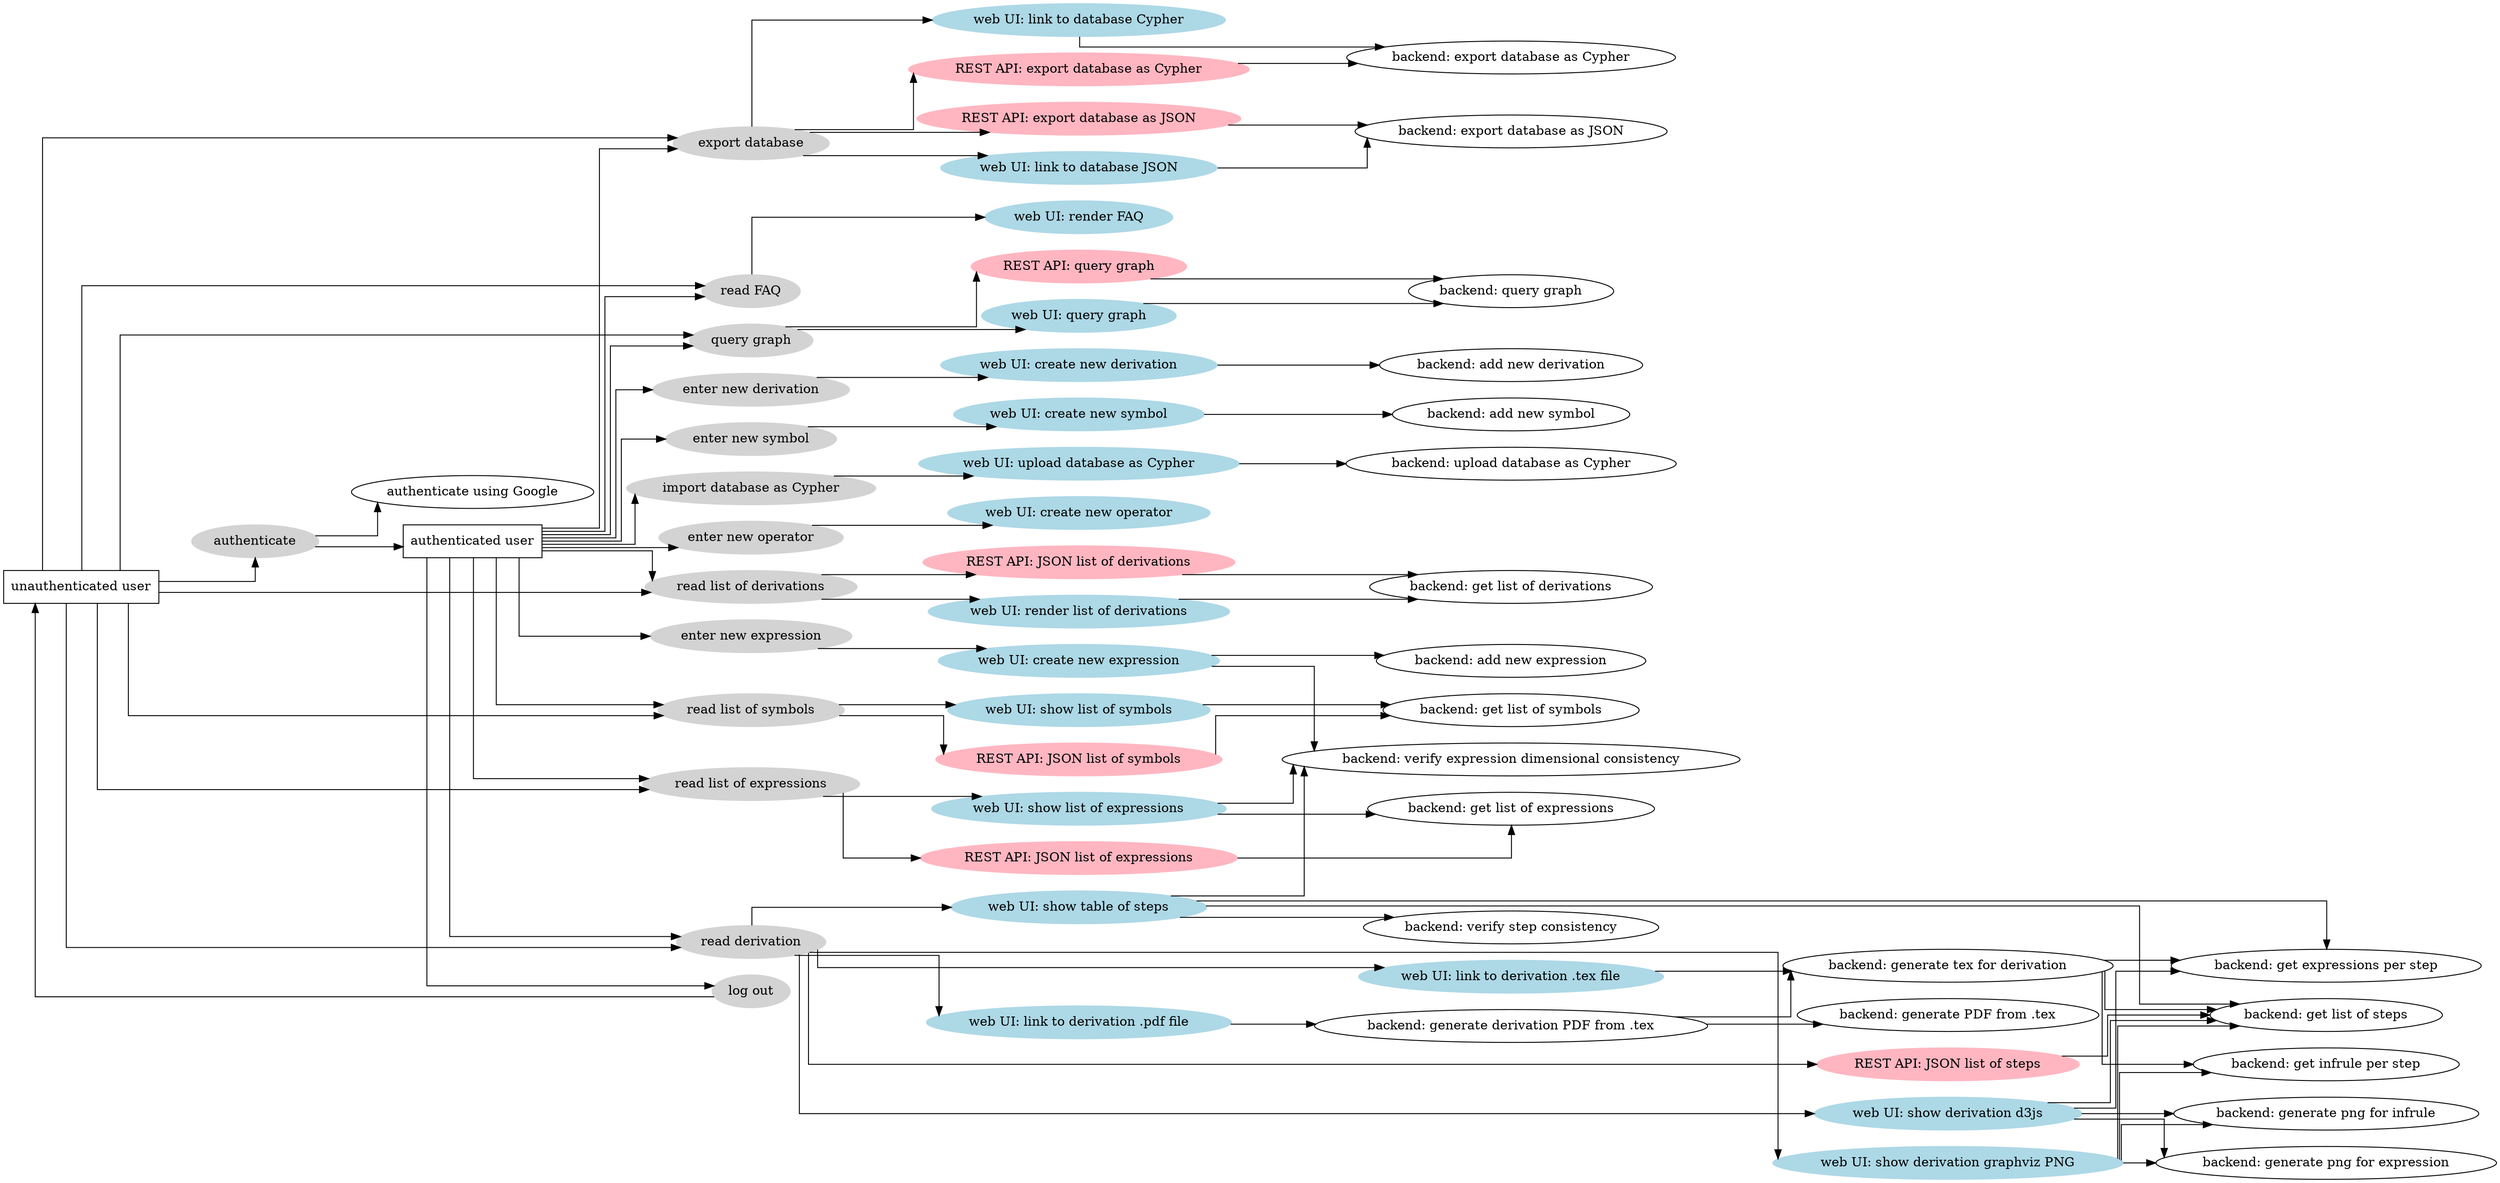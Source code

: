digraph G {

  rankdir="LR";
  
  // see https://graphviz.org/docs/attrs/splines/
  //splines=false;
  //splines=curved;
  //splines=polyline;
  splines=ortho;

  unauthenticated_user [label="unauthenticated user", shape="rectangle"];
  authenticated_user [label="authenticated user", shape="rectangle"];
  
  log_in [label="authenticate" style=filled color=lightgrey];
  unauthenticated_user -> log_in -> authenticated_user;
  auth_google [label="authenticate using Google"];
  log_in -> auth_google;
  
  log_out [label="log out" style=filled color=lightgrey];
  authenticated_user -> log_out -> unauthenticated_user;
  
  export_database [label="export database" style=filled color=lightgrey];
  unauthenticated_user -> export_database;
  authenticated_user -> export_database;
  
  export_database_json_webUI [label="web UI: link to database JSON" style=filled color=lightblue];
  export_database -> export_database_json_webUI;
  export_database_cypher_webUI [label="web UI: link to database Cypher" style=filled color=lightblue];
  export_database -> export_database_cypher_webUI;
  
  export_database_json_rest [label="REST API: export database as JSON" style=filled color=lightpink];
  export_database -> export_database_json_rest;
  export_database_cypher_rest [label="REST API: export database as Cypher" style=filled color=lightpink];
  export_database -> export_database_cypher_rest;
  
  export_database_json_backend [label="backend: export database as JSON"];
  export_database_json_rest -> export_database_json_backend;
  export_database_json_webUI -> export_database_json_backend;
  
  export_database_cypher_backend [label="backend: export database as Cypher"];
  export_database_cypher_webUI -> export_database_cypher_backend;
  export_database_cypher_rest -> export_database_cypher_backend;
  
  import_database_as_cypher [label="import database as Cypher" style=filled color=lightgrey];
  authenticated_user -> import_database_as_cypher;

  upload_database_as_cypher_webUI [label="web UI: upload database as Cypher" style=filled color=lightblue];
  import_database_as_cypher -> upload_database_as_cypher_webUI;
  
  upload_database_as_cypher_backend [label="backend: upload database as Cypher"];
  upload_database_as_cypher_webUI -> upload_database_as_cypher_backend;
  
  read_FAQ [label="read FAQ" style=filled color=lightgrey];
  unauthenticated_user -> read_FAQ;
  authenticated_user -> read_FAQ;
  render_FAQ [label="web UI: render FAQ" style=filled color=lightblue];
  read_FAQ -> render_FAQ;
  
  query_graph [label="query graph" style=filled color=lightgrey];
  unauthenticated_user -> query_graph;
  authenticated_user -> query_graph;
  
  query_graph_webUI [label="web UI: query graph" style=filled color=lightblue];
  query_graph -> query_graph_webUI;

  query_graph_rest [label="REST API: query graph" style=filled color=lightpink];
  query_graph -> query_graph_rest;
  
  query_graph_backend [label="backend: query graph"];
  query_graph_webUI -> query_graph_backend;
  query_graph_rest -> query_graph_backend;
  
  enter_new_operator [label="enter new operator" style=filled color=lightgrey];
  authenticated_user -> enter_new_operator;
  
  create_new_operator_webUI [label="web UI: create new operator" style=filled color=lightblue];
  enter_new_operator -> create_new_operator_webUI;
  
  enter_new_expression [label="enter new expression" style=filled color=lightgrey];
  authenticated_user -> enter_new_expression;

  create_new_expression_webUI [label="web UI: create new expression" style=filled color=lightblue];
  enter_new_expression -> create_new_expression_webUI;

  add_new_expression [label="backend: add new expression"];
  create_new_expression_webUI -> add_new_expression;
  
  verify_expr_dimensional_consistency [label="backend: verify expression dimensional consistency"];
  create_new_expression_webUI -> verify_expr_dimensional_consistency;

  enter_new_derivation [label="enter new derivation" style=filled color=lightgrey];
  authenticated_user -> enter_new_derivation;
  
  create_new_derivation_webUI [label="web UI: create new derivation" style=filled color=lightblue];
  enter_new_derivation -> create_new_derivation_webUI;

  add_new_derivation [label="backend: add new derivation"];
  create_new_derivation_webUI -> add_new_derivation;

  enter_new_symbol [label="enter new symbol" style=filled color=lightgrey];
  authenticated_user -> enter_new_symbol;
  
  create_new_symbol_webUI [label="web UI: create new symbol" style=filled color=lightblue];
  enter_new_symbol -> create_new_symbol_webUI;

  add_new_symbol [label="backend: add new symbol"];
  create_new_symbol_webUI -> add_new_symbol;

  read_list_of_derivations [label="read list of derivations" style=filled color=lightgrey];
  unauthenticated_user -> read_list_of_derivations;
  authenticated_user -> read_list_of_derivations;

  list_of_derivations_html [label="web UI: render list of derivations" style=filled color=lightblue];
  read_list_of_derivations -> list_of_derivations_html;

  list_of_derivations_json [label="REST API: JSON list of derivations" style=filled color=lightpink];
  read_list_of_derivations -> list_of_derivations_json;

  list_of_derivations [label="backend: get list of derivations"];
  list_of_derivations_json -> list_of_derivations;
  list_of_derivations_html -> list_of_derivations;

  read_list_of_symbols [label="read list of symbols" style=filled color=lightgrey];
  unauthenticated_user -> read_list_of_symbols;
  authenticated_user -> read_list_of_symbols;

  list_of_symbols_html [label="web UI: show list of symbols" style=filled color=lightblue];
  read_list_of_symbols -> list_of_symbols_html;

  list_of_symbols_json [label="REST API: JSON list of symbols" style=filled color=lightpink];
  read_list_of_symbols -> list_of_symbols_json;

  list_of_symbols [label="backend: get list of symbols"]
  list_of_symbols_html -> list_of_symbols;
  list_of_symbols_json -> list_of_symbols;

  read_list_of_expressions [label="read list of expressions" style=filled color=lightgrey];
  unauthenticated_user -> read_list_of_expressions;
  authenticated_user -> read_list_of_expressions;

  list_of_expressions_html [label="web UI: show list of expressions" style=filled color=lightblue];
  read_list_of_expressions -> list_of_expressions_html;
  list_of_expressions_html -> verify_expr_dimensional_consistency;

  list_of_expressions_json [label="REST API: JSON list of expressions" style=filled color=lightpink];
  read_list_of_expressions -> list_of_expressions_json;

  list_of_expressions [label="backend: get list of expressions"];
  list_of_expressions_json -> list_of_expressions;
  list_of_expressions_html -> list_of_expressions;

  read_derivation [label="read derivation" style=filled color=lightgrey];
  unauthenticated_user -> read_derivation;
  authenticated_user -> read_derivation;
  
  derivation_steps_json [label="REST API: JSON list of steps" style=filled color=lightpink];
  read_derivation -> derivation_steps_json;
  derivation_table [label="web UI: show table of steps" style=filled color=lightblue];
  read_derivation -> derivation_table;
  derivation_table -> verify_expr_dimensional_consistency;
  
  verify_step_consistency [label="backend: verify step consistency"];
  derivation_table -> verify_step_consistency;
  
  list_of_steps [label="backend: get list of steps"];
  derivation_steps_json -> list_of_steps;
  derivation_table -> list_of_steps;
  
  derivation_tex [label="web UI: link to derivation .tex file" style=filled color=lightblue];
  read_derivation -> derivation_tex;
  derivation_pdf [label="web UI: link to derivation .pdf file" style=filled color=lightblue];
  read_derivation -> derivation_pdf;
  derivation_d3js [label="web UI: show derivation d3js" style=filled color=lightblue];
  read_derivation -> derivation_d3js;
  derivation_graphviz_png [label="web UI: show derivation graphviz PNG" style=filled color=lightblue];
  read_derivation -> derivation_graphviz_png;

  derivation_d3js -> list_of_steps;
  derivation_graphviz_png  -> list_of_steps;
  
  get_expression_for_step [label="backend: get expressions per step"];
  derivation_d3js -> get_expression_for_step;
  derivation_table -> get_expression_for_step;
  get_infrule_for_step [label="backend: get infrule per step"];
  derivation_graphviz_png -> get_infrule_for_step;
  
  generate_png_for_expression [label="backend: generate png for expression"];
  derivation_d3js -> generate_png_for_expression;
  derivation_graphviz_png -> generate_png_for_expression;
  generate_png_for_infrule [label="backend: generate png for infrule"];
  derivation_d3js -> generate_png_for_infrule;
  derivation_graphviz_png -> generate_png_for_infrule;
  
  generate_derivation_tex [label="backend: generate tex for derivation"];
  derivation_tex -> generate_derivation_tex;
  generate_derivation_tex -> list_of_steps;
  generate_derivation_tex -> get_infrule_for_step;
  generate_derivation_tex -> get_expression_for_step;
  
  generate_derivation_pdf_from_tex [label="backend: generate derivation PDF from .tex"];
  derivation_pdf -> generate_derivation_pdf_from_tex -> generate_derivation_tex;
  
  generate_pdf_from_tex [label="backend: generate PDF from .tex"];
  generate_derivation_pdf_from_tex -> generate_pdf_from_tex;
}

